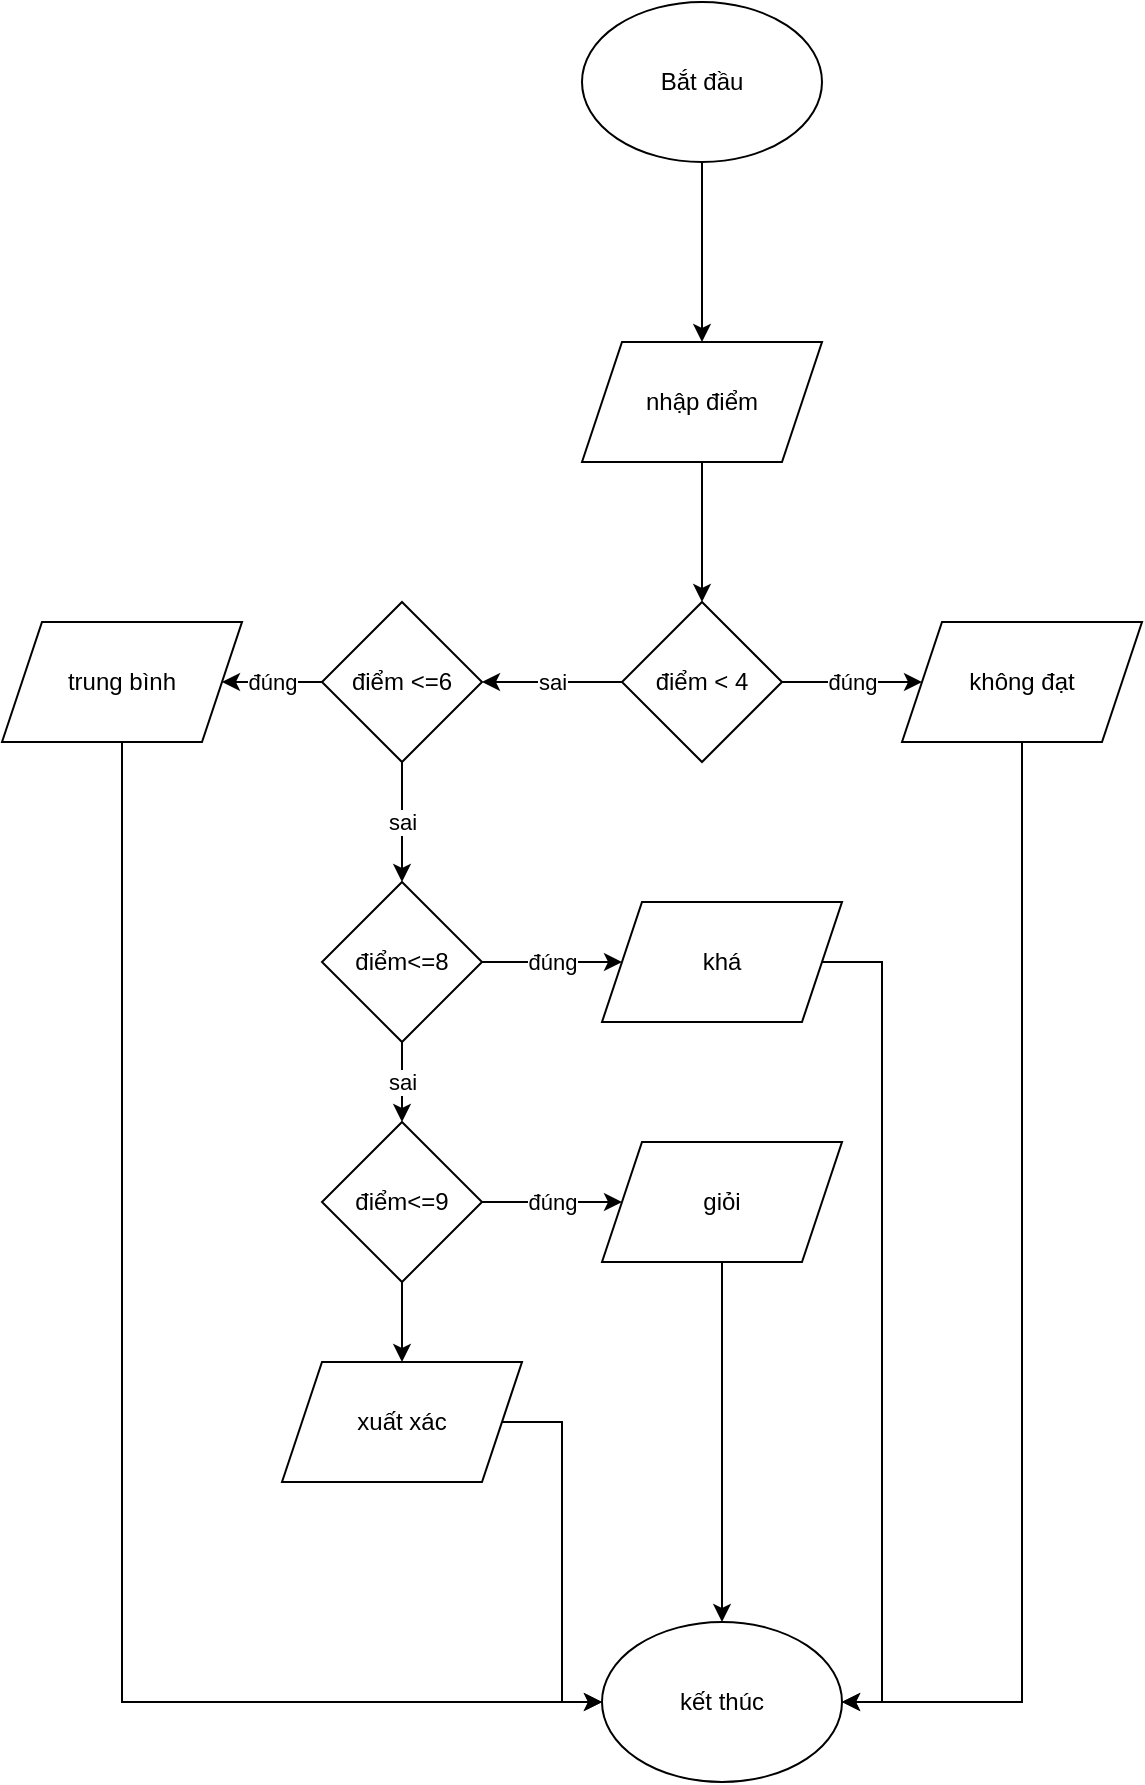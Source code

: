 <mxfile version="24.7.17">
  <diagram id="C5RBs43oDa-KdzZeNtuy" name="Page-1">
    <mxGraphModel dx="1434" dy="836" grid="1" gridSize="10" guides="1" tooltips="1" connect="1" arrows="1" fold="1" page="1" pageScale="1" pageWidth="827" pageHeight="1169" math="0" shadow="0">
      <root>
        <mxCell id="WIyWlLk6GJQsqaUBKTNV-0" />
        <mxCell id="WIyWlLk6GJQsqaUBKTNV-1" parent="WIyWlLk6GJQsqaUBKTNV-0" />
        <mxCell id="vJkXviwzlsPPheViiNkc-2" value="" style="edgeStyle=orthogonalEdgeStyle;rounded=0;orthogonalLoop=1;jettySize=auto;html=1;" edge="1" parent="WIyWlLk6GJQsqaUBKTNV-1" source="vJkXviwzlsPPheViiNkc-0" target="vJkXviwzlsPPheViiNkc-1">
          <mxGeometry relative="1" as="geometry" />
        </mxCell>
        <mxCell id="vJkXviwzlsPPheViiNkc-0" value="Bắt đầu" style="ellipse;whiteSpace=wrap;html=1;" vertex="1" parent="WIyWlLk6GJQsqaUBKTNV-1">
          <mxGeometry x="350" y="80" width="120" height="80" as="geometry" />
        </mxCell>
        <mxCell id="vJkXviwzlsPPheViiNkc-4" value="" style="edgeStyle=orthogonalEdgeStyle;rounded=0;orthogonalLoop=1;jettySize=auto;html=1;" edge="1" parent="WIyWlLk6GJQsqaUBKTNV-1" source="vJkXviwzlsPPheViiNkc-1" target="vJkXviwzlsPPheViiNkc-3">
          <mxGeometry relative="1" as="geometry" />
        </mxCell>
        <mxCell id="vJkXviwzlsPPheViiNkc-1" value="nhập điểm" style="shape=parallelogram;perimeter=parallelogramPerimeter;whiteSpace=wrap;html=1;fixedSize=1;" vertex="1" parent="WIyWlLk6GJQsqaUBKTNV-1">
          <mxGeometry x="350" y="250" width="120" height="60" as="geometry" />
        </mxCell>
        <mxCell id="vJkXviwzlsPPheViiNkc-6" value="đúng" style="edgeStyle=orthogonalEdgeStyle;rounded=0;orthogonalLoop=1;jettySize=auto;html=1;" edge="1" parent="WIyWlLk6GJQsqaUBKTNV-1" source="vJkXviwzlsPPheViiNkc-3" target="vJkXviwzlsPPheViiNkc-5">
          <mxGeometry relative="1" as="geometry" />
        </mxCell>
        <mxCell id="vJkXviwzlsPPheViiNkc-8" value="sai" style="edgeStyle=orthogonalEdgeStyle;rounded=0;orthogonalLoop=1;jettySize=auto;html=1;" edge="1" parent="WIyWlLk6GJQsqaUBKTNV-1" source="vJkXviwzlsPPheViiNkc-3">
          <mxGeometry relative="1" as="geometry">
            <mxPoint x="300" y="420" as="targetPoint" />
          </mxGeometry>
        </mxCell>
        <mxCell id="vJkXviwzlsPPheViiNkc-3" value="điểm &amp;lt; 4" style="rhombus;whiteSpace=wrap;html=1;" vertex="1" parent="WIyWlLk6GJQsqaUBKTNV-1">
          <mxGeometry x="370" y="380" width="80" height="80" as="geometry" />
        </mxCell>
        <mxCell id="vJkXviwzlsPPheViiNkc-5" value="không đạt" style="shape=parallelogram;perimeter=parallelogramPerimeter;whiteSpace=wrap;html=1;fixedSize=1;" vertex="1" parent="WIyWlLk6GJQsqaUBKTNV-1">
          <mxGeometry x="510" y="390" width="120" height="60" as="geometry" />
        </mxCell>
        <mxCell id="vJkXviwzlsPPheViiNkc-20" value="đúng" style="edgeStyle=orthogonalEdgeStyle;rounded=0;orthogonalLoop=1;jettySize=auto;html=1;" edge="1" parent="WIyWlLk6GJQsqaUBKTNV-1" source="vJkXviwzlsPPheViiNkc-18" target="vJkXviwzlsPPheViiNkc-19">
          <mxGeometry relative="1" as="geometry" />
        </mxCell>
        <mxCell id="vJkXviwzlsPPheViiNkc-22" value="sai" style="edgeStyle=orthogonalEdgeStyle;rounded=0;orthogonalLoop=1;jettySize=auto;html=1;" edge="1" parent="WIyWlLk6GJQsqaUBKTNV-1" source="vJkXviwzlsPPheViiNkc-18" target="vJkXviwzlsPPheViiNkc-21">
          <mxGeometry relative="1" as="geometry" />
        </mxCell>
        <mxCell id="vJkXviwzlsPPheViiNkc-18" value="điểm &amp;lt;=6" style="rhombus;whiteSpace=wrap;html=1;" vertex="1" parent="WIyWlLk6GJQsqaUBKTNV-1">
          <mxGeometry x="220" y="380" width="80" height="80" as="geometry" />
        </mxCell>
        <mxCell id="vJkXviwzlsPPheViiNkc-37" style="edgeStyle=orthogonalEdgeStyle;rounded=0;orthogonalLoop=1;jettySize=auto;html=1;entryX=0;entryY=0.5;entryDx=0;entryDy=0;exitX=0.5;exitY=1;exitDx=0;exitDy=0;" edge="1" parent="WIyWlLk6GJQsqaUBKTNV-1" source="vJkXviwzlsPPheViiNkc-19" target="vJkXviwzlsPPheViiNkc-31">
          <mxGeometry relative="1" as="geometry" />
        </mxCell>
        <mxCell id="vJkXviwzlsPPheViiNkc-19" value="trung bình" style="shape=parallelogram;perimeter=parallelogramPerimeter;whiteSpace=wrap;html=1;fixedSize=1;" vertex="1" parent="WIyWlLk6GJQsqaUBKTNV-1">
          <mxGeometry x="60" y="390" width="120" height="60" as="geometry" />
        </mxCell>
        <mxCell id="vJkXviwzlsPPheViiNkc-24" value="sai" style="edgeStyle=orthogonalEdgeStyle;rounded=0;orthogonalLoop=1;jettySize=auto;html=1;" edge="1" parent="WIyWlLk6GJQsqaUBKTNV-1" source="vJkXviwzlsPPheViiNkc-21" target="vJkXviwzlsPPheViiNkc-23">
          <mxGeometry relative="1" as="geometry" />
        </mxCell>
        <mxCell id="vJkXviwzlsPPheViiNkc-26" value="đúng" style="edgeStyle=orthogonalEdgeStyle;rounded=0;orthogonalLoop=1;jettySize=auto;html=1;" edge="1" parent="WIyWlLk6GJQsqaUBKTNV-1" source="vJkXviwzlsPPheViiNkc-21" target="vJkXviwzlsPPheViiNkc-25">
          <mxGeometry relative="1" as="geometry" />
        </mxCell>
        <mxCell id="vJkXviwzlsPPheViiNkc-21" value="điểm&amp;lt;=8" style="rhombus;whiteSpace=wrap;html=1;" vertex="1" parent="WIyWlLk6GJQsqaUBKTNV-1">
          <mxGeometry x="220" y="520" width="80" height="80" as="geometry" />
        </mxCell>
        <mxCell id="vJkXviwzlsPPheViiNkc-28" value="đúng" style="edgeStyle=orthogonalEdgeStyle;rounded=0;orthogonalLoop=1;jettySize=auto;html=1;" edge="1" parent="WIyWlLk6GJQsqaUBKTNV-1" source="vJkXviwzlsPPheViiNkc-23" target="vJkXviwzlsPPheViiNkc-27">
          <mxGeometry relative="1" as="geometry" />
        </mxCell>
        <mxCell id="vJkXviwzlsPPheViiNkc-30" value="" style="edgeStyle=orthogonalEdgeStyle;rounded=0;orthogonalLoop=1;jettySize=auto;html=1;" edge="1" parent="WIyWlLk6GJQsqaUBKTNV-1" source="vJkXviwzlsPPheViiNkc-23" target="vJkXviwzlsPPheViiNkc-29">
          <mxGeometry relative="1" as="geometry" />
        </mxCell>
        <mxCell id="vJkXviwzlsPPheViiNkc-23" value="điểm&amp;lt;=9" style="rhombus;whiteSpace=wrap;html=1;" vertex="1" parent="WIyWlLk6GJQsqaUBKTNV-1">
          <mxGeometry x="220" y="640" width="80" height="80" as="geometry" />
        </mxCell>
        <mxCell id="vJkXviwzlsPPheViiNkc-34" style="edgeStyle=orthogonalEdgeStyle;rounded=0;orthogonalLoop=1;jettySize=auto;html=1;entryX=1;entryY=0.5;entryDx=0;entryDy=0;exitX=1;exitY=0.5;exitDx=0;exitDy=0;" edge="1" parent="WIyWlLk6GJQsqaUBKTNV-1" source="vJkXviwzlsPPheViiNkc-25" target="vJkXviwzlsPPheViiNkc-31">
          <mxGeometry relative="1" as="geometry">
            <mxPoint x="470" y="600" as="sourcePoint" />
            <Array as="points">
              <mxPoint x="500" y="560" />
              <mxPoint x="500" y="930" />
            </Array>
          </mxGeometry>
        </mxCell>
        <mxCell id="vJkXviwzlsPPheViiNkc-25" value="khá" style="shape=parallelogram;perimeter=parallelogramPerimeter;whiteSpace=wrap;html=1;fixedSize=1;" vertex="1" parent="WIyWlLk6GJQsqaUBKTNV-1">
          <mxGeometry x="360" y="530" width="120" height="60" as="geometry" />
        </mxCell>
        <mxCell id="vJkXviwzlsPPheViiNkc-35" style="edgeStyle=orthogonalEdgeStyle;rounded=0;orthogonalLoop=1;jettySize=auto;html=1;entryX=0.5;entryY=0;entryDx=0;entryDy=0;" edge="1" parent="WIyWlLk6GJQsqaUBKTNV-1" source="vJkXviwzlsPPheViiNkc-27" target="vJkXviwzlsPPheViiNkc-31">
          <mxGeometry relative="1" as="geometry" />
        </mxCell>
        <mxCell id="vJkXviwzlsPPheViiNkc-27" value="giỏi" style="shape=parallelogram;perimeter=parallelogramPerimeter;whiteSpace=wrap;html=1;fixedSize=1;" vertex="1" parent="WIyWlLk6GJQsqaUBKTNV-1">
          <mxGeometry x="360" y="650" width="120" height="60" as="geometry" />
        </mxCell>
        <mxCell id="vJkXviwzlsPPheViiNkc-36" style="edgeStyle=orthogonalEdgeStyle;rounded=0;orthogonalLoop=1;jettySize=auto;html=1;entryX=0;entryY=0.5;entryDx=0;entryDy=0;" edge="1" parent="WIyWlLk6GJQsqaUBKTNV-1" source="vJkXviwzlsPPheViiNkc-29" target="vJkXviwzlsPPheViiNkc-31">
          <mxGeometry relative="1" as="geometry" />
        </mxCell>
        <mxCell id="vJkXviwzlsPPheViiNkc-29" value="xuất xác" style="shape=parallelogram;perimeter=parallelogramPerimeter;whiteSpace=wrap;html=1;fixedSize=1;" vertex="1" parent="WIyWlLk6GJQsqaUBKTNV-1">
          <mxGeometry x="200" y="760" width="120" height="60" as="geometry" />
        </mxCell>
        <mxCell id="vJkXviwzlsPPheViiNkc-31" value="kết thúc" style="ellipse;whiteSpace=wrap;html=1;" vertex="1" parent="WIyWlLk6GJQsqaUBKTNV-1">
          <mxGeometry x="360" y="890" width="120" height="80" as="geometry" />
        </mxCell>
        <mxCell id="vJkXviwzlsPPheViiNkc-33" style="edgeStyle=orthogonalEdgeStyle;rounded=0;orthogonalLoop=1;jettySize=auto;html=1;exitX=0.5;exitY=1;exitDx=0;exitDy=0;entryX=1;entryY=0.5;entryDx=0;entryDy=0;" edge="1" parent="WIyWlLk6GJQsqaUBKTNV-1" source="vJkXviwzlsPPheViiNkc-5" target="vJkXviwzlsPPheViiNkc-31">
          <mxGeometry relative="1" as="geometry">
            <mxPoint x="557" y="500" as="sourcePoint" />
            <mxPoint x="520" y="930" as="targetPoint" />
          </mxGeometry>
        </mxCell>
      </root>
    </mxGraphModel>
  </diagram>
</mxfile>
